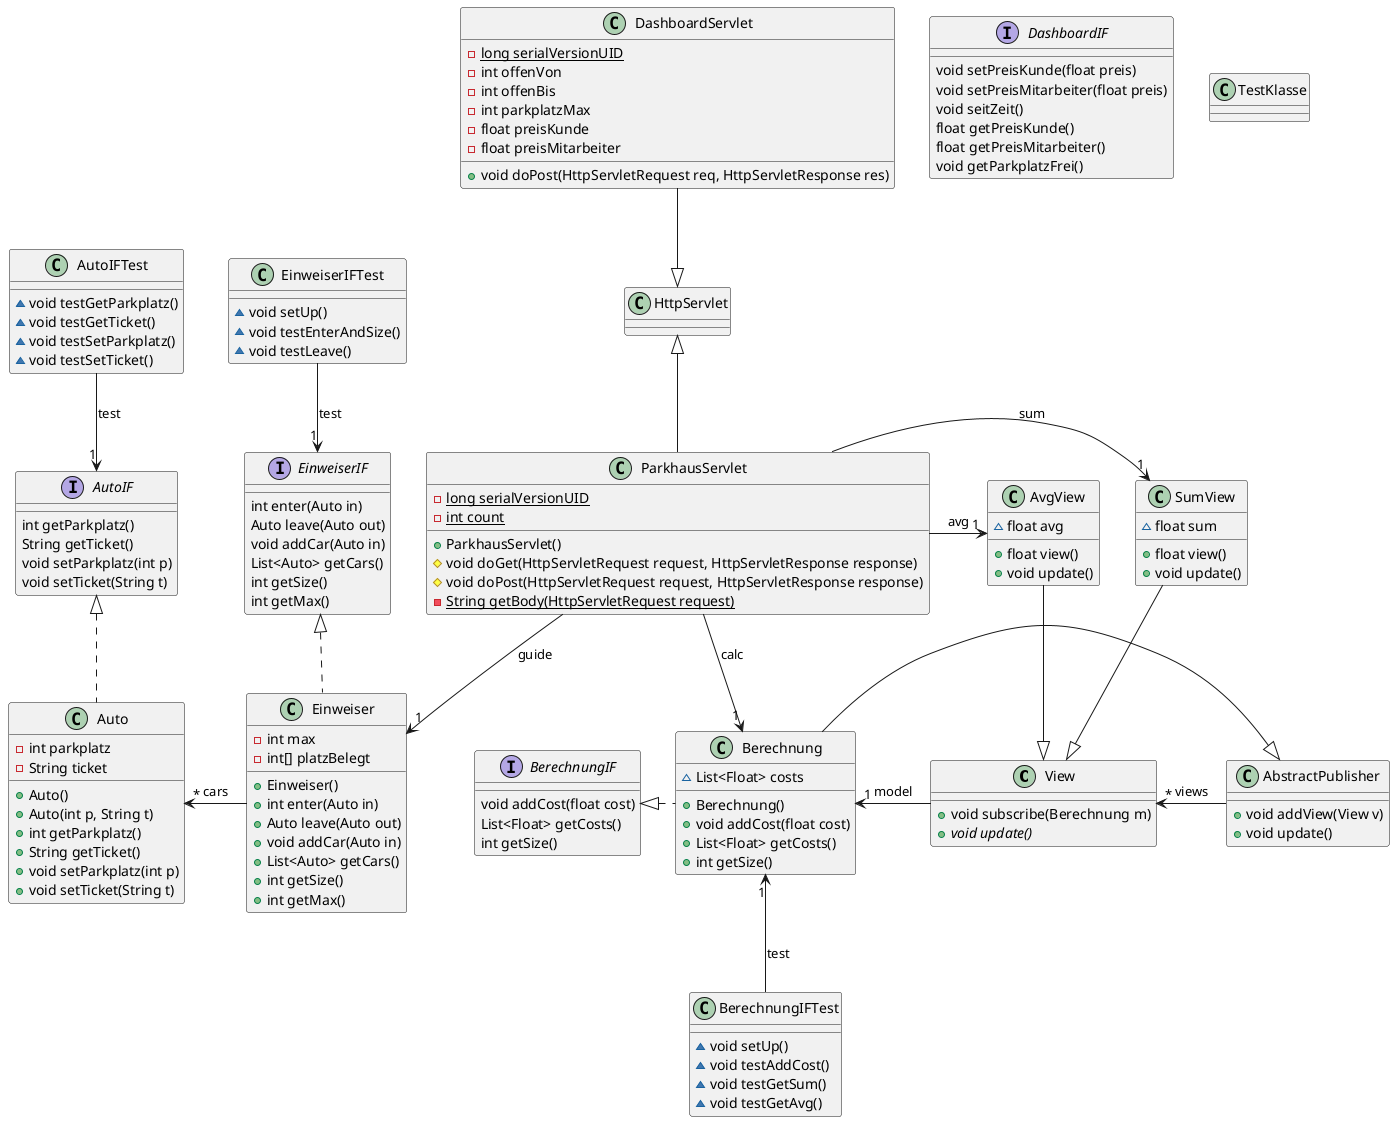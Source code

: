 @startuml
abstract class View [[java:parkhausKlassen.View]] {
	+void subscribe(Berechnung m)
	+{abstract}void update()
}
class Berechnung [[java:parkhausKlassen.Berechnung]] {
}
View -l-> "1" Berechnung : model
interface EinweiserIF [[java:parkhausInterfaces.EinweiserIF]] {
	int enter(Auto in)
	Auto leave(Auto out)
	void addCar(Auto in)
	List<Auto> getCars()
	int getSize()
	int getMax()
}
class Auto [[java:parkhausKlassen.Auto]] {
	-int parkplatz
	-String ticket
	+Auto()
	+Auto(int p, String t)
	+int getParkplatz()
	+String getTicket()
	+void setParkplatz(int p)
	+void setTicket(String t)
}
interface AutoIF [[java:parkhausInterfaces.AutoIF]] {
}
AutoIF <|.. Auto
class AutoIFTest [[java:parkhausTests.AutoIFTest]] {
	~void testGetParkplatz()
	~void testGetTicket()
	~void testSetParkplatz()
	~void testSetTicket()
}
class AutoIF [[java:parkhausInterfaces.AutoIF]] {
}
AutoIFTest --> "1" AutoIF : test

interface DashboardIF [[java:parkhausInterfaces.DashboardIF]] {
	void setPreisKunde(float preis)
	void setPreisMitarbeiter(float preis)
	void seitZeit()
	float getPreisKunde()
	float getPreisMitarbeiter()
	void getParkplatzFrei()
}
class AbstractPublisher [[java:parkhausKlassen.AbstractPublisher]] {
	+void addView(View v)
	+void update()
}
class View [[java:parkhausKlassen.View]] {
}
AbstractPublisher -l-> "*" View : views
class ParkhausServlet [[java:parkhausServlets.ParkhausServlet]] {
	-{static}long serialVersionUID
	-{static}int count
	+ParkhausServlet()
	#void doGet(HttpServletRequest request, HttpServletResponse response)
	#void doPost(HttpServletRequest request, HttpServletResponse response)
	-{static}String getBody(HttpServletRequest request)
}
class Berechnung [[java:parkhausKlassen.Berechnung]] {
}
ParkhausServlet -r-> "1" Berechnung : calc
class Einweiser [[java:parkhausKlassen.Einweiser]] {
}
ParkhausServlet --> "1" Einweiser : guide
class SumView [[java:parkhausKlassen.SumView]] {
}
ParkhausServlet -r-> "1" SumView : sum
class AvgView [[java:parkhausKlassen.AvgView]] {
}
ParkhausServlet -r-> "1" AvgView : avg
class HttpServlet [[java:javax.servlet.http.HttpServlet]] {
}
HttpServlet <|-- ParkhausServlet
class TestKlasse [[java:parkhausKlassen.TestKlasse]] {
}
interface BerechnungIF [[java:parkhausInterfaces.BerechnungIF]] {
	void addCost(float cost)
	List<Float> getCosts()
	int getSize()
}
interface AutoIF [[java:parkhausInterfaces.AutoIF]] {
	int getParkplatz()
	String getTicket()
	void setParkplatz(int p)
	void setTicket(String t)
}
class Einweiser [[java:parkhausKlassen.Einweiser]] {
	-int max
	-int[] platzBelegt
	+Einweiser()
	+int enter(Auto in)
	+Auto leave(Auto out)
	+void addCar(Auto in)
	+List<Auto> getCars()
	+int getSize()
	+int getMax()
}
class Auto [[java:parkhausKlassen.Auto]] {
}
Einweiser -l-> "*" Auto : cars
interface EinweiserIF [[java:parkhausInterfaces.EinweiserIF]] {
}
EinweiserIF <|.. Einweiser
class EinweiserIFTest [[java:parkhausTests.EinweiserIFTest]] {
	~void setUp()
	~void testEnterAndSize()
	~void testLeave()
}

EinweiserIFTest --> "1" EinweiserIF : test

class AvgView [[java:parkhausKlassen.AvgView]] {
	~float avg
	+float view()
	+void update()
}
class View [[java:parkhausKlassen.View]] {
}
View <|-u- AvgView
class Berechnung [[java:parkhausKlassen.Berechnung]] {
	~List<Float> costs
	+Berechnung()
	+void addCost(float cost)
	+List<Float> getCosts()
	+int getSize()
}
class AbstractPublisher [[java:parkhausKlassen.AbstractPublisher]] {
}
AbstractPublisher <|-l- Berechnung
interface BerechnungIF [[java:parkhausInterfaces.BerechnungIF]] {
}
BerechnungIF <|.r. Berechnung
class SumView [[java:parkhausKlassen.SumView]] {
	~float sum
	+float view()
	+void update()
}
class View [[java:parkhausKlassen.View]] {
}
View <|-u- SumView
class DashboardServlet [[java:parkhausServlets.DashboardServlet]] {
	-{static}long serialVersionUID
	-int offenVon
	-int offenBis
	-int parkplatzMax
	-float preisKunde
	-float preisMitarbeiter
	+void doPost(HttpServletRequest req, HttpServletResponse res)
}
class HttpServlet [[java:javax.servlet.http.HttpServlet]] {
}
HttpServlet <|-u- DashboardServlet
class BerechnungIFTest [[java:parkhausTests.BerechnungIFTest]] {
	~void setUp()
	~void testAddCost()
	~void testGetSum()
	~void testGetAvg()
}
class Berechnung [[java:parkhausKlassen.Berechnung]] {
}
BerechnungIFTest -u-> "1" Berechnung : test
class SumView [[java:parkhausKlassen.SumView]] {
}

class AvgView [[java:parkhausKlassen.AvgView]] {
}

@enduml